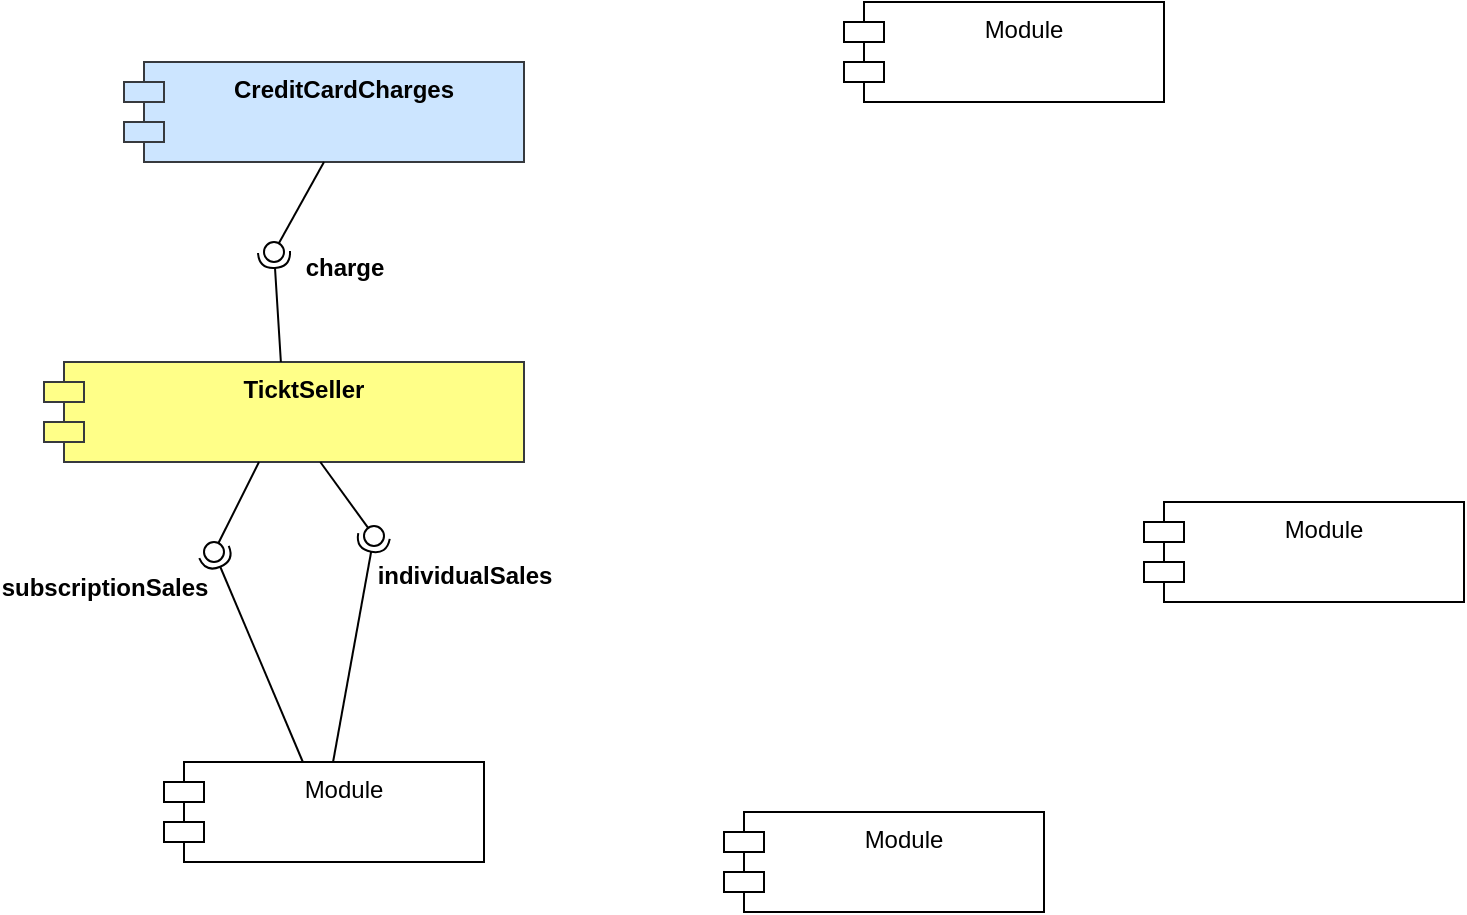 <mxfile version="22.0.8" type="github">
  <diagram name="第 1 页" id="8XPFH0sfs0bBcds-_nNn">
    <mxGraphModel dx="1050" dy="534" grid="1" gridSize="10" guides="1" tooltips="1" connect="1" arrows="1" fold="1" page="1" pageScale="1" pageWidth="827" pageHeight="1169" math="0" shadow="0">
      <root>
        <mxCell id="0" />
        <mxCell id="1" parent="0" />
        <mxCell id="scdsOWKWBDIP7RDMF7Mw-2" value="&lt;font style=&quot;vertical-align: inherit;&quot;&gt;&lt;font style=&quot;vertical-align: inherit;&quot;&gt;&lt;font style=&quot;vertical-align: inherit;&quot;&gt;&lt;font style=&quot;vertical-align: inherit;&quot;&gt;TicktSeller&lt;/font&gt;&lt;/font&gt;&lt;/font&gt;&lt;/font&gt;" style="shape=module;align=right;spacingLeft=20;align=center;verticalAlign=top;whiteSpace=wrap;html=1;fillColor=#ffff88;strokeColor=#36393d;fontStyle=1;" vertex="1" parent="1">
          <mxGeometry x="40" y="360" width="240" height="50" as="geometry" />
        </mxCell>
        <mxCell id="scdsOWKWBDIP7RDMF7Mw-4" value="&lt;b&gt;CreditCardCharges&lt;/b&gt;" style="shape=module;align=left;spacingLeft=20;align=center;verticalAlign=top;whiteSpace=wrap;html=1;fillColor=#cce5ff;strokeColor=#36393d;" vertex="1" parent="1">
          <mxGeometry x="80" y="210" width="200" height="50" as="geometry" />
        </mxCell>
        <mxCell id="scdsOWKWBDIP7RDMF7Mw-5" value="Module" style="shape=module;align=left;spacingLeft=20;align=center;verticalAlign=top;whiteSpace=wrap;html=1;" vertex="1" parent="1">
          <mxGeometry x="440" y="180" width="160" height="50" as="geometry" />
        </mxCell>
        <mxCell id="scdsOWKWBDIP7RDMF7Mw-6" value="Module" style="shape=module;align=left;spacingLeft=20;align=center;verticalAlign=top;whiteSpace=wrap;html=1;" vertex="1" parent="1">
          <mxGeometry x="100" y="560" width="160" height="50" as="geometry" />
        </mxCell>
        <mxCell id="scdsOWKWBDIP7RDMF7Mw-7" value="Module" style="shape=module;align=left;spacingLeft=20;align=center;verticalAlign=top;whiteSpace=wrap;html=1;" vertex="1" parent="1">
          <mxGeometry x="380" y="585" width="160" height="50" as="geometry" />
        </mxCell>
        <mxCell id="scdsOWKWBDIP7RDMF7Mw-8" value="Module" style="shape=module;align=left;spacingLeft=20;align=center;verticalAlign=top;whiteSpace=wrap;html=1;" vertex="1" parent="1">
          <mxGeometry x="590" y="430" width="160" height="50" as="geometry" />
        </mxCell>
        <mxCell id="scdsOWKWBDIP7RDMF7Mw-9" value="" style="rounded=0;orthogonalLoop=1;jettySize=auto;html=1;endArrow=halfCircle;endFill=0;endSize=6;strokeWidth=1;sketch=0;" edge="1" target="scdsOWKWBDIP7RDMF7Mw-11" parent="1" source="scdsOWKWBDIP7RDMF7Mw-6">
          <mxGeometry relative="1" as="geometry">
            <mxPoint x="220" y="530" as="sourcePoint" />
          </mxGeometry>
        </mxCell>
        <mxCell id="scdsOWKWBDIP7RDMF7Mw-10" value="" style="rounded=0;orthogonalLoop=1;jettySize=auto;html=1;endArrow=oval;endFill=0;sketch=0;sourcePerimeterSpacing=0;targetPerimeterSpacing=0;endSize=10;" edge="1" target="scdsOWKWBDIP7RDMF7Mw-11" parent="1" source="scdsOWKWBDIP7RDMF7Mw-2">
          <mxGeometry relative="1" as="geometry">
            <mxPoint x="140" y="430" as="sourcePoint" />
          </mxGeometry>
        </mxCell>
        <mxCell id="scdsOWKWBDIP7RDMF7Mw-11" value="" style="ellipse;whiteSpace=wrap;html=1;align=center;aspect=fixed;fillColor=none;strokeColor=none;resizable=0;perimeter=centerPerimeter;rotatable=0;allowArrows=0;points=[];outlineConnect=1;" vertex="1" parent="1">
          <mxGeometry x="120" y="450" width="10" height="10" as="geometry" />
        </mxCell>
        <mxCell id="scdsOWKWBDIP7RDMF7Mw-12" value="" style="rounded=0;orthogonalLoop=1;jettySize=auto;html=1;endArrow=halfCircle;endFill=0;endSize=6;strokeWidth=1;sketch=0;" edge="1" target="scdsOWKWBDIP7RDMF7Mw-14" parent="1" source="scdsOWKWBDIP7RDMF7Mw-6">
          <mxGeometry relative="1" as="geometry">
            <mxPoint x="400" y="415" as="sourcePoint" />
          </mxGeometry>
        </mxCell>
        <mxCell id="scdsOWKWBDIP7RDMF7Mw-13" value="" style="rounded=0;orthogonalLoop=1;jettySize=auto;html=1;endArrow=oval;endFill=0;sketch=0;sourcePerimeterSpacing=0;targetPerimeterSpacing=0;endSize=10;" edge="1" target="scdsOWKWBDIP7RDMF7Mw-14" parent="1" source="scdsOWKWBDIP7RDMF7Mw-2">
          <mxGeometry relative="1" as="geometry">
            <mxPoint x="174" y="411" as="sourcePoint" />
          </mxGeometry>
        </mxCell>
        <mxCell id="scdsOWKWBDIP7RDMF7Mw-14" value="" style="ellipse;whiteSpace=wrap;html=1;align=center;aspect=fixed;fillColor=none;strokeColor=none;resizable=0;perimeter=centerPerimeter;rotatable=0;allowArrows=0;points=[];outlineConnect=1;" vertex="1" parent="1">
          <mxGeometry x="200" y="442" width="10" height="10" as="geometry" />
        </mxCell>
        <mxCell id="scdsOWKWBDIP7RDMF7Mw-16" value="subscriptionSales" style="text;align=center;fontStyle=1;verticalAlign=middle;spacingLeft=3;spacingRight=3;strokeColor=none;rotatable=0;points=[[0,0.5],[1,0.5]];portConstraint=eastwest;html=1;" vertex="1" parent="1">
          <mxGeometry x="30" y="460" width="80" height="26" as="geometry" />
        </mxCell>
        <mxCell id="scdsOWKWBDIP7RDMF7Mw-22" value="individualSales" style="text;align=center;fontStyle=1;verticalAlign=middle;spacingLeft=3;spacingRight=3;strokeColor=none;rotatable=0;points=[[0,0.5],[1,0.5]];portConstraint=eastwest;html=1;" vertex="1" parent="1">
          <mxGeometry x="210" y="454" width="80" height="26" as="geometry" />
        </mxCell>
        <mxCell id="scdsOWKWBDIP7RDMF7Mw-23" value="" style="rounded=0;orthogonalLoop=1;jettySize=auto;html=1;endArrow=halfCircle;endFill=0;endSize=6;strokeWidth=1;sketch=0;" edge="1" target="scdsOWKWBDIP7RDMF7Mw-25" parent="1" source="scdsOWKWBDIP7RDMF7Mw-2">
          <mxGeometry relative="1" as="geometry">
            <mxPoint x="400" y="415" as="sourcePoint" />
          </mxGeometry>
        </mxCell>
        <mxCell id="scdsOWKWBDIP7RDMF7Mw-24" value="" style="rounded=0;orthogonalLoop=1;jettySize=auto;html=1;endArrow=oval;endFill=0;sketch=0;sourcePerimeterSpacing=0;targetPerimeterSpacing=0;endSize=10;exitX=0.5;exitY=1;exitDx=0;exitDy=0;" edge="1" target="scdsOWKWBDIP7RDMF7Mw-25" parent="1" source="scdsOWKWBDIP7RDMF7Mw-4">
          <mxGeometry relative="1" as="geometry">
            <mxPoint x="360" y="415" as="sourcePoint" />
          </mxGeometry>
        </mxCell>
        <mxCell id="scdsOWKWBDIP7RDMF7Mw-25" value="" style="ellipse;whiteSpace=wrap;html=1;align=center;aspect=fixed;fillColor=none;strokeColor=none;resizable=0;perimeter=centerPerimeter;rotatable=0;allowArrows=0;points=[];outlineConnect=1;" vertex="1" parent="1">
          <mxGeometry x="150" y="300" width="10" height="10" as="geometry" />
        </mxCell>
        <mxCell id="scdsOWKWBDIP7RDMF7Mw-26" value="charge" style="text;align=center;fontStyle=1;verticalAlign=middle;spacingLeft=3;spacingRight=3;strokeColor=none;rotatable=0;points=[[0,0.5],[1,0.5]];portConstraint=eastwest;html=1;" vertex="1" parent="1">
          <mxGeometry x="150" y="300" width="80" height="26" as="geometry" />
        </mxCell>
      </root>
    </mxGraphModel>
  </diagram>
</mxfile>
